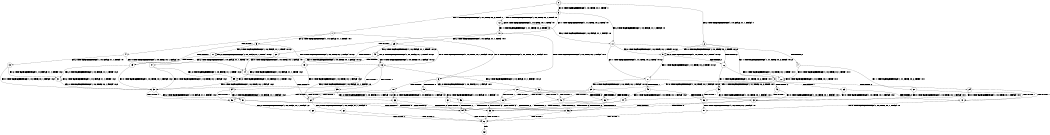 digraph BCG {
size = "7, 10.5";
center = TRUE;
node [shape = circle];
0 [peripheries = 2];
0 -> 1 [label = "EX !1 !ATOMIC_EXCH_BRANCH (1, +1, TRUE, +0, 2, TRUE) !::"];
0 -> 2 [label = "EX !2 !ATOMIC_EXCH_BRANCH (1, +0, FALSE, +1, 1, FALSE) !::"];
0 -> 3 [label = "EX !0 !ATOMIC_EXCH_BRANCH (1, +0, TRUE, +0, 1, TRUE) !::"];
1 -> 4 [label = "TERMINATE !1"];
1 -> 5 [label = "EX !2 !ATOMIC_EXCH_BRANCH (1, +0, FALSE, +1, 1, TRUE) !:0:1:"];
1 -> 6 [label = "EX !0 !ATOMIC_EXCH_BRANCH (1, +0, TRUE, +0, 1, FALSE) !:0:1:"];
2 -> 7 [label = "TERMINATE !2"];
2 -> 8 [label = "EX !1 !ATOMIC_EXCH_BRANCH (1, +1, TRUE, +0, 2, TRUE) !:0:1:2:"];
2 -> 9 [label = "EX !0 !ATOMIC_EXCH_BRANCH (1, +0, TRUE, +0, 1, TRUE) !:0:1:2:"];
3 -> 10 [label = "EX !1 !ATOMIC_EXCH_BRANCH (1, +1, TRUE, +0, 2, TRUE) !:0:"];
3 -> 11 [label = "EX !2 !ATOMIC_EXCH_BRANCH (1, +0, FALSE, +1, 1, FALSE) !:0:"];
3 -> 12 [label = "EX !0 !ATOMIC_EXCH_BRANCH (1, +0, TRUE, +0, 1, TRUE) !:0:"];
4 -> 13 [label = "EX !2 !ATOMIC_EXCH_BRANCH (1, +0, FALSE, +1, 1, TRUE) !:0:"];
4 -> 14 [label = "EX !0 !ATOMIC_EXCH_BRANCH (1, +0, TRUE, +0, 1, FALSE) !:0:"];
5 -> 15 [label = "TERMINATE !1"];
5 -> 16 [label = "EX !0 !ATOMIC_EXCH_BRANCH (1, +0, TRUE, +0, 1, FALSE) !:0:1:2:"];
5 -> 17 [label = "EX !2 !ATOMIC_EXCH_BRANCH (1, +0, FALSE, +1, 1, TRUE) !:0:1:2:"];
6 -> 18 [label = "TERMINATE !1"];
6 -> 19 [label = "TERMINATE !0"];
6 -> 20 [label = "EX !2 !ATOMIC_EXCH_BRANCH (1, +0, FALSE, +1, 1, FALSE) !:0:1:"];
7 -> 21 [label = "EX !1 !ATOMIC_EXCH_BRANCH (1, +1, TRUE, +0, 2, TRUE) !:0:1:"];
7 -> 22 [label = "EX !0 !ATOMIC_EXCH_BRANCH (1, +0, TRUE, +0, 1, TRUE) !:0:1:"];
8 -> 23 [label = "TERMINATE !1"];
8 -> 24 [label = "TERMINATE !2"];
8 -> 25 [label = "EX !0 !ATOMIC_EXCH_BRANCH (1, +0, TRUE, +0, 1, FALSE) !:0:1:2:"];
9 -> 26 [label = "TERMINATE !2"];
9 -> 27 [label = "EX !1 !ATOMIC_EXCH_BRANCH (1, +1, TRUE, +0, 2, TRUE) !:0:1:2:"];
9 -> 9 [label = "EX !0 !ATOMIC_EXCH_BRANCH (1, +0, TRUE, +0, 1, TRUE) !:0:1:2:"];
10 -> 28 [label = "TERMINATE !1"];
10 -> 29 [label = "EX !2 !ATOMIC_EXCH_BRANCH (1, +0, FALSE, +1, 1, TRUE) !:0:1:"];
10 -> 6 [label = "EX !0 !ATOMIC_EXCH_BRANCH (1, +0, TRUE, +0, 1, FALSE) !:0:1:"];
11 -> 26 [label = "TERMINATE !2"];
11 -> 27 [label = "EX !1 !ATOMIC_EXCH_BRANCH (1, +1, TRUE, +0, 2, TRUE) !:0:1:2:"];
11 -> 9 [label = "EX !0 !ATOMIC_EXCH_BRANCH (1, +0, TRUE, +0, 1, TRUE) !:0:1:2:"];
12 -> 10 [label = "EX !1 !ATOMIC_EXCH_BRANCH (1, +1, TRUE, +0, 2, TRUE) !:0:"];
12 -> 11 [label = "EX !2 !ATOMIC_EXCH_BRANCH (1, +0, FALSE, +1, 1, FALSE) !:0:"];
12 -> 12 [label = "EX !0 !ATOMIC_EXCH_BRANCH (1, +0, TRUE, +0, 1, TRUE) !:0:"];
13 -> 30 [label = "EX !0 !ATOMIC_EXCH_BRANCH (1, +0, TRUE, +0, 1, FALSE) !:0:2:"];
13 -> 31 [label = "EX !2 !ATOMIC_EXCH_BRANCH (1, +0, FALSE, +1, 1, TRUE) !:0:2:"];
14 -> 32 [label = "TERMINATE !0"];
14 -> 33 [label = "EX !2 !ATOMIC_EXCH_BRANCH (1, +0, FALSE, +1, 1, FALSE) !:0:"];
15 -> 30 [label = "EX !0 !ATOMIC_EXCH_BRANCH (1, +0, TRUE, +0, 1, FALSE) !:0:2:"];
15 -> 31 [label = "EX !2 !ATOMIC_EXCH_BRANCH (1, +0, FALSE, +1, 1, TRUE) !:0:2:"];
16 -> 34 [label = "TERMINATE !1"];
16 -> 35 [label = "TERMINATE !0"];
16 -> 36 [label = "EX !2 !ATOMIC_EXCH_BRANCH (1, +0, FALSE, +1, 1, FALSE) !:0:1:2:"];
17 -> 15 [label = "TERMINATE !1"];
17 -> 16 [label = "EX !0 !ATOMIC_EXCH_BRANCH (1, +0, TRUE, +0, 1, FALSE) !:0:1:2:"];
17 -> 17 [label = "EX !2 !ATOMIC_EXCH_BRANCH (1, +0, FALSE, +1, 1, TRUE) !:0:1:2:"];
18 -> 32 [label = "TERMINATE !0"];
18 -> 33 [label = "EX !2 !ATOMIC_EXCH_BRANCH (1, +0, FALSE, +1, 1, FALSE) !:0:"];
19 -> 32 [label = "TERMINATE !1"];
19 -> 37 [label = "EX !2 !ATOMIC_EXCH_BRANCH (1, +0, FALSE, +1, 1, FALSE) !:1:"];
20 -> 38 [label = "TERMINATE !1"];
20 -> 39 [label = "TERMINATE !2"];
20 -> 40 [label = "TERMINATE !0"];
21 -> 41 [label = "TERMINATE !1"];
21 -> 42 [label = "EX !0 !ATOMIC_EXCH_BRANCH (1, +0, TRUE, +0, 1, FALSE) !:0:1:"];
22 -> 43 [label = "EX !1 !ATOMIC_EXCH_BRANCH (1, +1, TRUE, +0, 2, TRUE) !:0:1:"];
22 -> 22 [label = "EX !0 !ATOMIC_EXCH_BRANCH (1, +0, TRUE, +0, 1, TRUE) !:0:1:"];
23 -> 41 [label = "TERMINATE !2"];
23 -> 44 [label = "EX !0 !ATOMIC_EXCH_BRANCH (1, +0, TRUE, +0, 1, FALSE) !:0:2:"];
24 -> 41 [label = "TERMINATE !1"];
24 -> 42 [label = "EX !0 !ATOMIC_EXCH_BRANCH (1, +0, TRUE, +0, 1, FALSE) !:0:1:"];
25 -> 38 [label = "TERMINATE !1"];
25 -> 39 [label = "TERMINATE !2"];
25 -> 40 [label = "TERMINATE !0"];
26 -> 43 [label = "EX !1 !ATOMIC_EXCH_BRANCH (1, +1, TRUE, +0, 2, TRUE) !:0:1:"];
26 -> 22 [label = "EX !0 !ATOMIC_EXCH_BRANCH (1, +0, TRUE, +0, 1, TRUE) !:0:1:"];
27 -> 45 [label = "TERMINATE !1"];
27 -> 46 [label = "TERMINATE !2"];
27 -> 25 [label = "EX !0 !ATOMIC_EXCH_BRANCH (1, +0, TRUE, +0, 1, FALSE) !:0:1:2:"];
28 -> 47 [label = "EX !2 !ATOMIC_EXCH_BRANCH (1, +0, FALSE, +1, 1, TRUE) !:0:"];
28 -> 14 [label = "EX !0 !ATOMIC_EXCH_BRANCH (1, +0, TRUE, +0, 1, FALSE) !:0:"];
29 -> 48 [label = "TERMINATE !1"];
29 -> 49 [label = "EX !2 !ATOMIC_EXCH_BRANCH (1, +0, FALSE, +1, 1, TRUE) !:0:1:2:"];
29 -> 16 [label = "EX !0 !ATOMIC_EXCH_BRANCH (1, +0, TRUE, +0, 1, FALSE) !:0:1:2:"];
30 -> 50 [label = "TERMINATE !0"];
30 -> 51 [label = "EX !2 !ATOMIC_EXCH_BRANCH (1, +0, FALSE, +1, 1, FALSE) !:0:2:"];
31 -> 30 [label = "EX !0 !ATOMIC_EXCH_BRANCH (1, +0, TRUE, +0, 1, FALSE) !:0:2:"];
31 -> 31 [label = "EX !2 !ATOMIC_EXCH_BRANCH (1, +0, FALSE, +1, 1, TRUE) !:0:2:"];
32 -> 52 [label = "EX !2 !ATOMIC_EXCH_BRANCH (1, +0, FALSE, +1, 1, FALSE) !::"];
33 -> 53 [label = "TERMINATE !2"];
33 -> 54 [label = "TERMINATE !0"];
34 -> 50 [label = "TERMINATE !0"];
34 -> 51 [label = "EX !2 !ATOMIC_EXCH_BRANCH (1, +0, FALSE, +1, 1, FALSE) !:0:2:"];
35 -> 50 [label = "TERMINATE !1"];
35 -> 55 [label = "EX !2 !ATOMIC_EXCH_BRANCH (1, +0, FALSE, +1, 1, FALSE) !:1:2:"];
36 -> 38 [label = "TERMINATE !1"];
36 -> 39 [label = "TERMINATE !2"];
36 -> 40 [label = "TERMINATE !0"];
37 -> 54 [label = "TERMINATE !1"];
37 -> 56 [label = "TERMINATE !2"];
38 -> 53 [label = "TERMINATE !2"];
38 -> 54 [label = "TERMINATE !0"];
39 -> 53 [label = "TERMINATE !1"];
39 -> 56 [label = "TERMINATE !0"];
40 -> 54 [label = "TERMINATE !1"];
40 -> 56 [label = "TERMINATE !2"];
41 -> 57 [label = "EX !0 !ATOMIC_EXCH_BRANCH (1, +0, TRUE, +0, 1, FALSE) !:0:"];
42 -> 53 [label = "TERMINATE !1"];
42 -> 56 [label = "TERMINATE !0"];
43 -> 58 [label = "TERMINATE !1"];
43 -> 42 [label = "EX !0 !ATOMIC_EXCH_BRANCH (1, +0, TRUE, +0, 1, FALSE) !:0:1:"];
44 -> 53 [label = "TERMINATE !2"];
44 -> 54 [label = "TERMINATE !0"];
45 -> 58 [label = "TERMINATE !2"];
45 -> 44 [label = "EX !0 !ATOMIC_EXCH_BRANCH (1, +0, TRUE, +0, 1, FALSE) !:0:2:"];
46 -> 58 [label = "TERMINATE !1"];
46 -> 42 [label = "EX !0 !ATOMIC_EXCH_BRANCH (1, +0, TRUE, +0, 1, FALSE) !:0:1:"];
47 -> 59 [label = "EX !2 !ATOMIC_EXCH_BRANCH (1, +0, FALSE, +1, 1, TRUE) !:0:2:"];
47 -> 30 [label = "EX !0 !ATOMIC_EXCH_BRANCH (1, +0, TRUE, +0, 1, FALSE) !:0:2:"];
48 -> 59 [label = "EX !2 !ATOMIC_EXCH_BRANCH (1, +0, FALSE, +1, 1, TRUE) !:0:2:"];
48 -> 30 [label = "EX !0 !ATOMIC_EXCH_BRANCH (1, +0, TRUE, +0, 1, FALSE) !:0:2:"];
49 -> 48 [label = "TERMINATE !1"];
49 -> 49 [label = "EX !2 !ATOMIC_EXCH_BRANCH (1, +0, FALSE, +1, 1, TRUE) !:0:1:2:"];
49 -> 16 [label = "EX !0 !ATOMIC_EXCH_BRANCH (1, +0, TRUE, +0, 1, FALSE) !:0:1:2:"];
50 -> 60 [label = "EX !2 !ATOMIC_EXCH_BRANCH (1, +0, FALSE, +1, 1, FALSE) !:2:"];
51 -> 53 [label = "TERMINATE !2"];
51 -> 54 [label = "TERMINATE !0"];
52 -> 61 [label = "TERMINATE !2"];
53 -> 61 [label = "TERMINATE !0"];
54 -> 61 [label = "TERMINATE !2"];
55 -> 54 [label = "TERMINATE !1"];
55 -> 56 [label = "TERMINATE !2"];
56 -> 61 [label = "TERMINATE !1"];
57 -> 61 [label = "TERMINATE !0"];
58 -> 57 [label = "EX !0 !ATOMIC_EXCH_BRANCH (1, +0, TRUE, +0, 1, FALSE) !:0:"];
59 -> 59 [label = "EX !2 !ATOMIC_EXCH_BRANCH (1, +0, FALSE, +1, 1, TRUE) !:0:2:"];
59 -> 30 [label = "EX !0 !ATOMIC_EXCH_BRANCH (1, +0, TRUE, +0, 1, FALSE) !:0:2:"];
60 -> 61 [label = "TERMINATE !2"];
61 -> 62 [label = "exit"];
}
